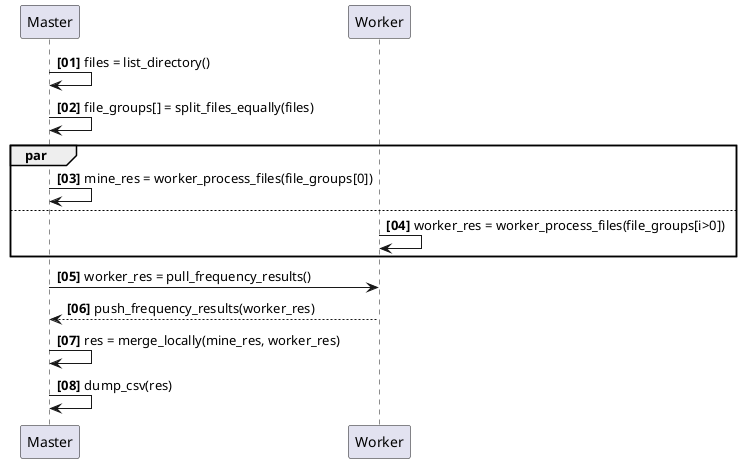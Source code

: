 @startuml
autonumber "<b>[00]"
participant Master as m
participant Worker as w

m->m : files = list_directory()
m->m: file_groups[] = split_files_equally(files)

par
    m->m: mine_res = worker_process_files(file_groups[0])
else
    w->w: worker_res = worker_process_files(file_groups[i>0]) 
end

m->w: worker_res = pull_frequency_results()
w-->m: push_frequency_results(worker_res)

m->m: res = merge_locally(mine_res, worker_res)

m->m: dump_csv(res)

@enduml